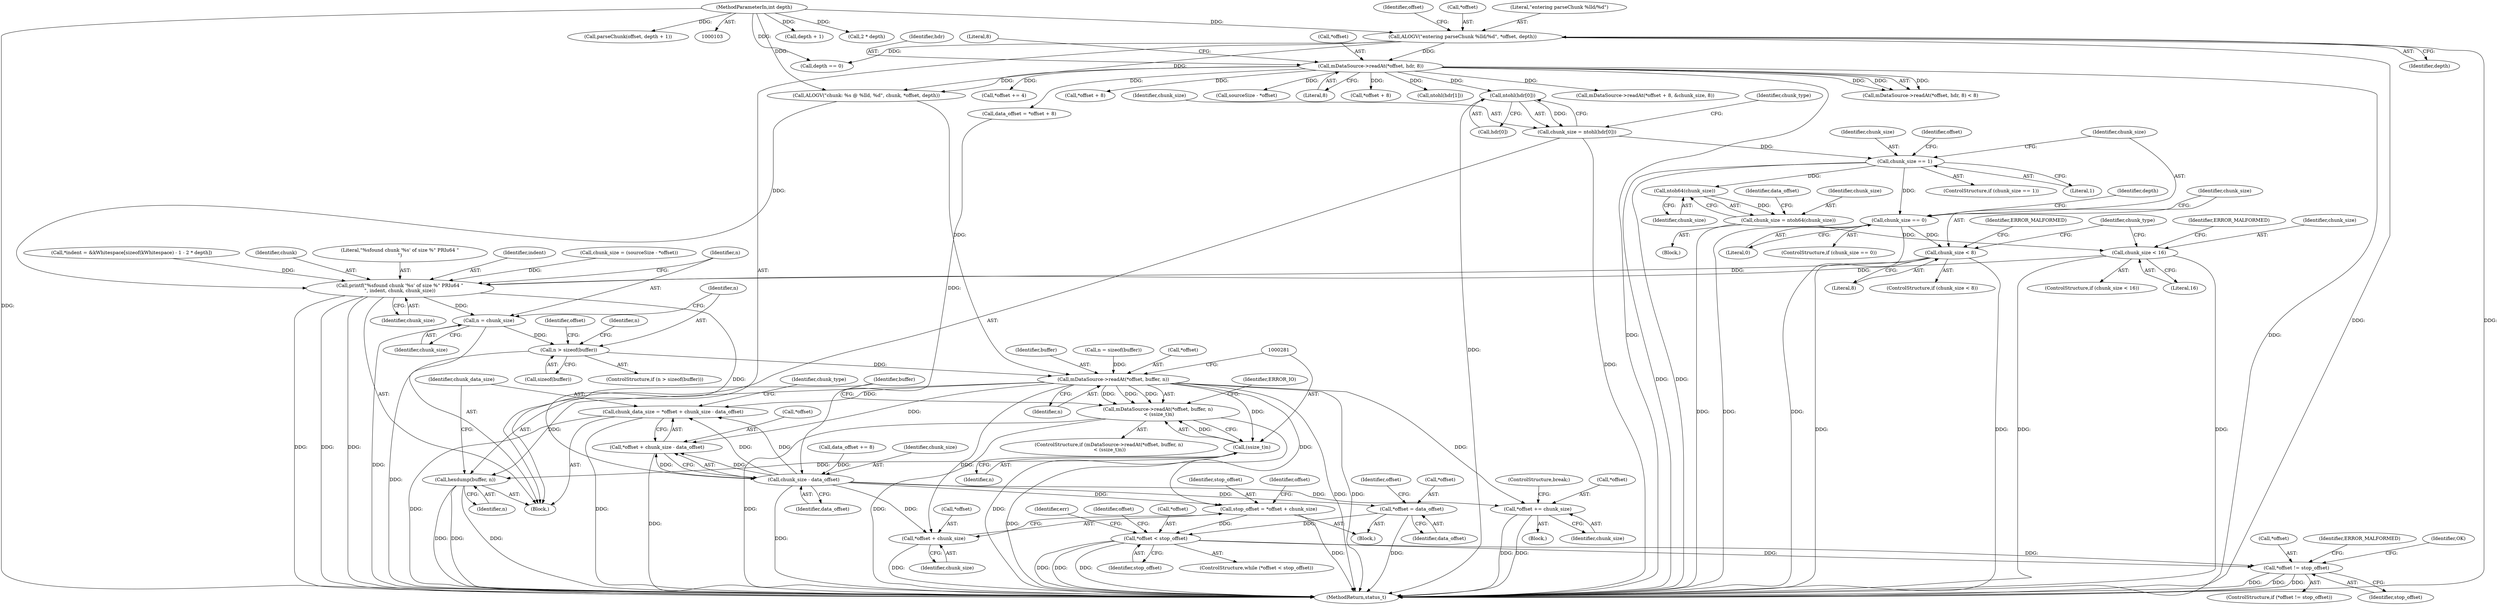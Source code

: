 digraph "0_Android_6fe85f7e15203e48df2cc3e8e1c4bc6ad49dc968@array" {
"1000127" [label="(Call,ntohl(hdr[0]))"];
"1000115" [label="(Call,mDataSource->readAt(*offset, hdr, 8))"];
"1000107" [label="(Call,ALOGV(\"entering parseChunk %lld/%d\", *offset, depth))"];
"1000105" [label="(MethodParameterIn,int depth)"];
"1000125" [label="(Call,chunk_size = ntohl(hdr[0]))"];
"1000146" [label="(Call,chunk_size == 1)"];
"1000166" [label="(Call,ntoh64(chunk_size))"];
"1000164" [label="(Call,chunk_size = ntoh64(chunk_size))"];
"1000172" [label="(Call,chunk_size < 16)"];
"1000253" [label="(Call,printf(\"%sfound chunk '%s' of size %\" PRIu64 \"\n\", indent, chunk, chunk_size))"];
"1000260" [label="(Call,n = chunk_size)"];
"1000264" [label="(Call,n > sizeof(buffer))"];
"1000275" [label="(Call,mDataSource->readAt(*offset, buffer, n))"];
"1000274" [label="(Call,mDataSource->readAt(*offset, buffer, n)\n < (ssize_t)n)"];
"1000280" [label="(Call,(ssize_t)n)"];
"1000286" [label="(Call,hexdump(buffer, n))"];
"1000291" [label="(Call,chunk_data_size = *offset + chunk_size - data_offset)"];
"1000293" [label="(Call,*offset + chunk_size - data_offset)"];
"1000324" [label="(Call,stop_offset = *offset + chunk_size)"];
"1000335" [label="(Call,*offset < stop_offset)"];
"1000356" [label="(Call,*offset != stop_offset)"];
"1000326" [label="(Call,*offset + chunk_size)"];
"1002920" [label="(Call,*offset += chunk_size)"];
"1000296" [label="(Call,chunk_size - data_offset)"];
"1000330" [label="(Call,*offset = data_offset)"];
"1000180" [label="(Call,chunk_size == 0)"];
"1000219" [label="(Call,chunk_size < 8)"];
"1000287" [label="(Identifier,buffer)"];
"1000148" [label="(Literal,1)"];
"1000333" [label="(Identifier,data_offset)"];
"1000227" [label="(Identifier,chunk_type)"];
"1002923" [label="(Identifier,chunk_size)"];
"1000185" [label="(Call,depth == 0)"];
"1000155" [label="(Identifier,offset)"];
"1000169" [label="(Identifier,data_offset)"];
"1000294" [label="(Call,*offset)"];
"1000345" [label="(Call,depth + 1)"];
"1000293" [label="(Call,*offset + chunk_size - data_offset)"];
"1002927" [label="(MethodReturn,status_t)"];
"1000218" [label="(ControlStructure,if (chunk_size < 8))"];
"1000108" [label="(Literal,\"entering parseChunk %lld/%d\")"];
"1000152" [label="(Call,mDataSource->readAt(*offset + 8, &chunk_size, 8))"];
"1000357" [label="(Call,*offset)"];
"1000240" [label="(Call,*indent = &kWhitespace[sizeof(kWhitespace) - 1 - 2 * depth])"];
"1000219" [label="(Call,chunk_size < 8)"];
"1000334" [label="(ControlStructure,while (*offset < stop_offset))"];
"1000186" [label="(Identifier,depth)"];
"1000177" [label="(Identifier,ERROR_MALFORMED)"];
"1000276" [label="(Call,*offset)"];
"1000107" [label="(Call,ALOGV(\"entering parseChunk %lld/%d\", *offset, depth))"];
"1000329" [label="(Identifier,chunk_size)"];
"1000291" [label="(Call,chunk_data_size = *offset + chunk_size - data_offset)"];
"1000114" [label="(Call,mDataSource->readAt(*offset, hdr, 8) < 8)"];
"1000273" [label="(ControlStructure,if (mDataSource->readAt(*offset, buffer, n)\n < (ssize_t)n))"];
"1000147" [label="(Identifier,chunk_size)"];
"1000167" [label="(Identifier,chunk_size)"];
"1000172" [label="(Call,chunk_size < 16)"];
"1000336" [label="(Call,*offset)"];
"1000254" [label="(Literal,\"%sfound chunk '%s' of size %\" PRIu64 \"\n\")"];
"1000182" [label="(Literal,0)"];
"1000253" [label="(Call,printf(\"%sfound chunk '%s' of size %\" PRIu64 \"\n\", indent, chunk, chunk_size))"];
"1000296" [label="(Call,chunk_size - data_offset)"];
"1000342" [label="(Identifier,err)"];
"1000211" [label="(Call,*offset += 4)"];
"1000139" [label="(Call,data_offset = *offset + 8)"];
"1000120" [label="(Literal,8)"];
"1000171" [label="(ControlStructure,if (chunk_size < 16))"];
"1000358" [label="(Identifier,offset)"];
"1000285" [label="(Identifier,ERROR_IO)"];
"1000288" [label="(Identifier,n)"];
"1000337" [label="(Identifier,offset)"];
"1000153" [label="(Call,*offset + 8)"];
"1000250" [label="(Call,2 * depth)"];
"1000326" [label="(Call,*offset + chunk_size)"];
"1000164" [label="(Call,chunk_size = ntoh64(chunk_size))"];
"1000165" [label="(Identifier,chunk_size)"];
"1000221" [label="(Literal,8)"];
"1000199" [label="(Call,sourceSize - *offset)"];
"1000146" [label="(Call,chunk_size == 1)"];
"1000359" [label="(Identifier,stop_offset)"];
"1000255" [label="(Identifier,indent)"];
"1002924" [label="(ControlStructure,break;)"];
"1000197" [label="(Call,chunk_size = (sourceSize - *offset))"];
"1000168" [label="(Call,data_offset += 8)"];
"1000128" [label="(Call,hdr[0])"];
"1000274" [label="(Call,mDataSource->readAt(*offset, buffer, n)\n < (ssize_t)n)"];
"1000280" [label="(Call,(ssize_t)n)"];
"1000119" [label="(Literal,8)"];
"1000362" [label="(Identifier,ERROR_MALFORMED)"];
"1000330" [label="(Call,*offset = data_offset)"];
"1000325" [label="(Identifier,stop_offset)"];
"1000327" [label="(Call,*offset)"];
"1000322" [label="(Block,)"];
"1000298" [label="(Identifier,data_offset)"];
"1000277" [label="(Identifier,offset)"];
"1000257" [label="(Identifier,chunk_size)"];
"1000145" [label="(ControlStructure,if (chunk_size == 1))"];
"1000265" [label="(Identifier,n)"];
"1000181" [label="(Identifier,chunk_size)"];
"1000180" [label="(Call,chunk_size == 0)"];
"1000262" [label="(Identifier,chunk_size)"];
"1000125" [label="(Call,chunk_size = ntohl(hdr[0]))"];
"1000335" [label="(Call,*offset < stop_offset)"];
"1000116" [label="(Call,*offset)"];
"1000173" [label="(Identifier,chunk_size)"];
"1000356" [label="(Call,*offset != stop_offset)"];
"1000127" [label="(Call,ntohl(hdr[0]))"];
"1000118" [label="(Identifier,hdr)"];
"1000115" [label="(Call,mDataSource->readAt(*offset, hdr, 8))"];
"1000343" [label="(Call,parseChunk(offset, depth + 1))"];
"1000286" [label="(Call,hexdump(buffer, n))"];
"1000105" [label="(MethodParameterIn,int depth)"];
"1002919" [label="(Block,)"];
"1000338" [label="(Identifier,stop_offset)"];
"1000297" [label="(Identifier,chunk_size)"];
"1000126" [label="(Identifier,chunk_size)"];
"1000279" [label="(Identifier,n)"];
"1000331" [label="(Call,*offset)"];
"1000282" [label="(Identifier,n)"];
"1000220" [label="(Identifier,chunk_size)"];
"1000260" [label="(Call,n = chunk_size)"];
"1000269" [label="(Call,n = sizeof(buffer))"];
"1000261" [label="(Identifier,n)"];
"1000117" [label="(Identifier,offset)"];
"1000229" [label="(Call,ALOGV(\"chunk: %s @ %lld, %d\", chunk, *offset, depth))"];
"1000149" [label="(Block,)"];
"1000109" [label="(Call,*offset)"];
"1000256" [label="(Identifier,chunk)"];
"1000278" [label="(Identifier,buffer)"];
"1000275" [label="(Call,mDataSource->readAt(*offset, buffer, n))"];
"1000302" [label="(Identifier,chunk_type)"];
"1000179" [label="(ControlStructure,if (chunk_size == 0))"];
"1000224" [label="(Identifier,ERROR_MALFORMED)"];
"1000364" [label="(Identifier,OK)"];
"1000174" [label="(Literal,16)"];
"1000166" [label="(Call,ntoh64(chunk_size))"];
"1000270" [label="(Identifier,n)"];
"1002921" [label="(Call,*offset)"];
"1000355" [label="(ControlStructure,if (*offset != stop_offset))"];
"1000324" [label="(Call,stop_offset = *offset + chunk_size)"];
"1000264" [label="(Call,n > sizeof(buffer))"];
"1002920" [label="(Call,*offset += chunk_size)"];
"1000292" [label="(Identifier,chunk_data_size)"];
"1000141" [label="(Call,*offset + 8)"];
"1000332" [label="(Identifier,offset)"];
"1000106" [label="(Block,)"];
"1000266" [label="(Call,sizeof(buffer))"];
"1000263" [label="(ControlStructure,if (n > sizeof(buffer)))"];
"1000133" [label="(Identifier,chunk_type)"];
"1000134" [label="(Call,ntohl(hdr[1]))"];
"1000111" [label="(Identifier,depth)"];
"1000127" -> "1000125"  [label="AST: "];
"1000127" -> "1000128"  [label="CFG: "];
"1000128" -> "1000127"  [label="AST: "];
"1000125" -> "1000127"  [label="CFG: "];
"1000127" -> "1002927"  [label="DDG: "];
"1000127" -> "1000125"  [label="DDG: "];
"1000115" -> "1000127"  [label="DDG: "];
"1000115" -> "1000114"  [label="AST: "];
"1000115" -> "1000119"  [label="CFG: "];
"1000116" -> "1000115"  [label="AST: "];
"1000118" -> "1000115"  [label="AST: "];
"1000119" -> "1000115"  [label="AST: "];
"1000120" -> "1000115"  [label="CFG: "];
"1000115" -> "1002927"  [label="DDG: "];
"1000115" -> "1002927"  [label="DDG: "];
"1000115" -> "1000114"  [label="DDG: "];
"1000115" -> "1000114"  [label="DDG: "];
"1000115" -> "1000114"  [label="DDG: "];
"1000107" -> "1000115"  [label="DDG: "];
"1000115" -> "1000134"  [label="DDG: "];
"1000115" -> "1000139"  [label="DDG: "];
"1000115" -> "1000141"  [label="DDG: "];
"1000115" -> "1000152"  [label="DDG: "];
"1000115" -> "1000153"  [label="DDG: "];
"1000115" -> "1000199"  [label="DDG: "];
"1000115" -> "1000211"  [label="DDG: "];
"1000115" -> "1000229"  [label="DDG: "];
"1000107" -> "1000106"  [label="AST: "];
"1000107" -> "1000111"  [label="CFG: "];
"1000108" -> "1000107"  [label="AST: "];
"1000109" -> "1000107"  [label="AST: "];
"1000111" -> "1000107"  [label="AST: "];
"1000117" -> "1000107"  [label="CFG: "];
"1000107" -> "1002927"  [label="DDG: "];
"1000107" -> "1002927"  [label="DDG: "];
"1000105" -> "1000107"  [label="DDG: "];
"1000107" -> "1000185"  [label="DDG: "];
"1000107" -> "1000229"  [label="DDG: "];
"1000105" -> "1000103"  [label="AST: "];
"1000105" -> "1002927"  [label="DDG: "];
"1000105" -> "1000185"  [label="DDG: "];
"1000105" -> "1000229"  [label="DDG: "];
"1000105" -> "1000250"  [label="DDG: "];
"1000105" -> "1000343"  [label="DDG: "];
"1000105" -> "1000345"  [label="DDG: "];
"1000125" -> "1000106"  [label="AST: "];
"1000126" -> "1000125"  [label="AST: "];
"1000133" -> "1000125"  [label="CFG: "];
"1000125" -> "1002927"  [label="DDG: "];
"1000125" -> "1000146"  [label="DDG: "];
"1000146" -> "1000145"  [label="AST: "];
"1000146" -> "1000148"  [label="CFG: "];
"1000147" -> "1000146"  [label="AST: "];
"1000148" -> "1000146"  [label="AST: "];
"1000155" -> "1000146"  [label="CFG: "];
"1000181" -> "1000146"  [label="CFG: "];
"1000146" -> "1002927"  [label="DDG: "];
"1000146" -> "1002927"  [label="DDG: "];
"1000146" -> "1000166"  [label="DDG: "];
"1000146" -> "1000180"  [label="DDG: "];
"1000166" -> "1000164"  [label="AST: "];
"1000166" -> "1000167"  [label="CFG: "];
"1000167" -> "1000166"  [label="AST: "];
"1000164" -> "1000166"  [label="CFG: "];
"1000166" -> "1000164"  [label="DDG: "];
"1000164" -> "1000149"  [label="AST: "];
"1000165" -> "1000164"  [label="AST: "];
"1000169" -> "1000164"  [label="CFG: "];
"1000164" -> "1002927"  [label="DDG: "];
"1000164" -> "1000172"  [label="DDG: "];
"1000172" -> "1000171"  [label="AST: "];
"1000172" -> "1000174"  [label="CFG: "];
"1000173" -> "1000172"  [label="AST: "];
"1000174" -> "1000172"  [label="AST: "];
"1000177" -> "1000172"  [label="CFG: "];
"1000227" -> "1000172"  [label="CFG: "];
"1000172" -> "1002927"  [label="DDG: "];
"1000172" -> "1002927"  [label="DDG: "];
"1000172" -> "1000253"  [label="DDG: "];
"1000253" -> "1000106"  [label="AST: "];
"1000253" -> "1000257"  [label="CFG: "];
"1000254" -> "1000253"  [label="AST: "];
"1000255" -> "1000253"  [label="AST: "];
"1000256" -> "1000253"  [label="AST: "];
"1000257" -> "1000253"  [label="AST: "];
"1000261" -> "1000253"  [label="CFG: "];
"1000253" -> "1002927"  [label="DDG: "];
"1000253" -> "1002927"  [label="DDG: "];
"1000253" -> "1002927"  [label="DDG: "];
"1000240" -> "1000253"  [label="DDG: "];
"1000229" -> "1000253"  [label="DDG: "];
"1000219" -> "1000253"  [label="DDG: "];
"1000197" -> "1000253"  [label="DDG: "];
"1000253" -> "1000260"  [label="DDG: "];
"1000253" -> "1000296"  [label="DDG: "];
"1000260" -> "1000106"  [label="AST: "];
"1000260" -> "1000262"  [label="CFG: "];
"1000261" -> "1000260"  [label="AST: "];
"1000262" -> "1000260"  [label="AST: "];
"1000265" -> "1000260"  [label="CFG: "];
"1000260" -> "1002927"  [label="DDG: "];
"1000260" -> "1000264"  [label="DDG: "];
"1000264" -> "1000263"  [label="AST: "];
"1000264" -> "1000266"  [label="CFG: "];
"1000265" -> "1000264"  [label="AST: "];
"1000266" -> "1000264"  [label="AST: "];
"1000270" -> "1000264"  [label="CFG: "];
"1000277" -> "1000264"  [label="CFG: "];
"1000264" -> "1002927"  [label="DDG: "];
"1000264" -> "1000275"  [label="DDG: "];
"1000275" -> "1000274"  [label="AST: "];
"1000275" -> "1000279"  [label="CFG: "];
"1000276" -> "1000275"  [label="AST: "];
"1000278" -> "1000275"  [label="AST: "];
"1000279" -> "1000275"  [label="AST: "];
"1000281" -> "1000275"  [label="CFG: "];
"1000275" -> "1002927"  [label="DDG: "];
"1000275" -> "1002927"  [label="DDG: "];
"1000275" -> "1000274"  [label="DDG: "];
"1000275" -> "1000274"  [label="DDG: "];
"1000275" -> "1000274"  [label="DDG: "];
"1000229" -> "1000275"  [label="DDG: "];
"1000269" -> "1000275"  [label="DDG: "];
"1000275" -> "1000280"  [label="DDG: "];
"1000275" -> "1000286"  [label="DDG: "];
"1000275" -> "1000291"  [label="DDG: "];
"1000275" -> "1000293"  [label="DDG: "];
"1000275" -> "1000324"  [label="DDG: "];
"1000275" -> "1000326"  [label="DDG: "];
"1000275" -> "1002920"  [label="DDG: "];
"1000274" -> "1000273"  [label="AST: "];
"1000274" -> "1000280"  [label="CFG: "];
"1000280" -> "1000274"  [label="AST: "];
"1000285" -> "1000274"  [label="CFG: "];
"1000287" -> "1000274"  [label="CFG: "];
"1000274" -> "1002927"  [label="DDG: "];
"1000274" -> "1002927"  [label="DDG: "];
"1000274" -> "1002927"  [label="DDG: "];
"1000280" -> "1000274"  [label="DDG: "];
"1000280" -> "1000282"  [label="CFG: "];
"1000281" -> "1000280"  [label="AST: "];
"1000282" -> "1000280"  [label="AST: "];
"1000280" -> "1002927"  [label="DDG: "];
"1000280" -> "1000286"  [label="DDG: "];
"1000286" -> "1000106"  [label="AST: "];
"1000286" -> "1000288"  [label="CFG: "];
"1000287" -> "1000286"  [label="AST: "];
"1000288" -> "1000286"  [label="AST: "];
"1000292" -> "1000286"  [label="CFG: "];
"1000286" -> "1002927"  [label="DDG: "];
"1000286" -> "1002927"  [label="DDG: "];
"1000286" -> "1002927"  [label="DDG: "];
"1000291" -> "1000106"  [label="AST: "];
"1000291" -> "1000293"  [label="CFG: "];
"1000292" -> "1000291"  [label="AST: "];
"1000293" -> "1000291"  [label="AST: "];
"1000302" -> "1000291"  [label="CFG: "];
"1000291" -> "1002927"  [label="DDG: "];
"1000291" -> "1002927"  [label="DDG: "];
"1000296" -> "1000291"  [label="DDG: "];
"1000296" -> "1000291"  [label="DDG: "];
"1000293" -> "1000296"  [label="CFG: "];
"1000294" -> "1000293"  [label="AST: "];
"1000296" -> "1000293"  [label="AST: "];
"1000293" -> "1002927"  [label="DDG: "];
"1000296" -> "1000293"  [label="DDG: "];
"1000296" -> "1000293"  [label="DDG: "];
"1000324" -> "1000322"  [label="AST: "];
"1000324" -> "1000326"  [label="CFG: "];
"1000325" -> "1000324"  [label="AST: "];
"1000326" -> "1000324"  [label="AST: "];
"1000332" -> "1000324"  [label="CFG: "];
"1000324" -> "1002927"  [label="DDG: "];
"1000296" -> "1000324"  [label="DDG: "];
"1000324" -> "1000335"  [label="DDG: "];
"1000335" -> "1000334"  [label="AST: "];
"1000335" -> "1000338"  [label="CFG: "];
"1000336" -> "1000335"  [label="AST: "];
"1000338" -> "1000335"  [label="AST: "];
"1000342" -> "1000335"  [label="CFG: "];
"1000358" -> "1000335"  [label="CFG: "];
"1000335" -> "1002927"  [label="DDG: "];
"1000335" -> "1002927"  [label="DDG: "];
"1000335" -> "1002927"  [label="DDG: "];
"1000330" -> "1000335"  [label="DDG: "];
"1000335" -> "1000356"  [label="DDG: "];
"1000335" -> "1000356"  [label="DDG: "];
"1000356" -> "1000355"  [label="AST: "];
"1000356" -> "1000359"  [label="CFG: "];
"1000357" -> "1000356"  [label="AST: "];
"1000359" -> "1000356"  [label="AST: "];
"1000362" -> "1000356"  [label="CFG: "];
"1000364" -> "1000356"  [label="CFG: "];
"1000356" -> "1002927"  [label="DDG: "];
"1000356" -> "1002927"  [label="DDG: "];
"1000356" -> "1002927"  [label="DDG: "];
"1000326" -> "1000329"  [label="CFG: "];
"1000327" -> "1000326"  [label="AST: "];
"1000329" -> "1000326"  [label="AST: "];
"1000326" -> "1002927"  [label="DDG: "];
"1000296" -> "1000326"  [label="DDG: "];
"1002920" -> "1002919"  [label="AST: "];
"1002920" -> "1002923"  [label="CFG: "];
"1002921" -> "1002920"  [label="AST: "];
"1002923" -> "1002920"  [label="AST: "];
"1002924" -> "1002920"  [label="CFG: "];
"1002920" -> "1002927"  [label="DDG: "];
"1002920" -> "1002927"  [label="DDG: "];
"1000296" -> "1002920"  [label="DDG: "];
"1000296" -> "1000298"  [label="CFG: "];
"1000297" -> "1000296"  [label="AST: "];
"1000298" -> "1000296"  [label="AST: "];
"1000296" -> "1002927"  [label="DDG: "];
"1000168" -> "1000296"  [label="DDG: "];
"1000139" -> "1000296"  [label="DDG: "];
"1000296" -> "1000330"  [label="DDG: "];
"1000330" -> "1000322"  [label="AST: "];
"1000330" -> "1000333"  [label="CFG: "];
"1000331" -> "1000330"  [label="AST: "];
"1000333" -> "1000330"  [label="AST: "];
"1000337" -> "1000330"  [label="CFG: "];
"1000330" -> "1002927"  [label="DDG: "];
"1000180" -> "1000179"  [label="AST: "];
"1000180" -> "1000182"  [label="CFG: "];
"1000181" -> "1000180"  [label="AST: "];
"1000182" -> "1000180"  [label="AST: "];
"1000186" -> "1000180"  [label="CFG: "];
"1000220" -> "1000180"  [label="CFG: "];
"1000180" -> "1002927"  [label="DDG: "];
"1000180" -> "1002927"  [label="DDG: "];
"1000180" -> "1000219"  [label="DDG: "];
"1000219" -> "1000218"  [label="AST: "];
"1000219" -> "1000221"  [label="CFG: "];
"1000220" -> "1000219"  [label="AST: "];
"1000221" -> "1000219"  [label="AST: "];
"1000224" -> "1000219"  [label="CFG: "];
"1000227" -> "1000219"  [label="CFG: "];
"1000219" -> "1002927"  [label="DDG: "];
"1000219" -> "1002927"  [label="DDG: "];
}
